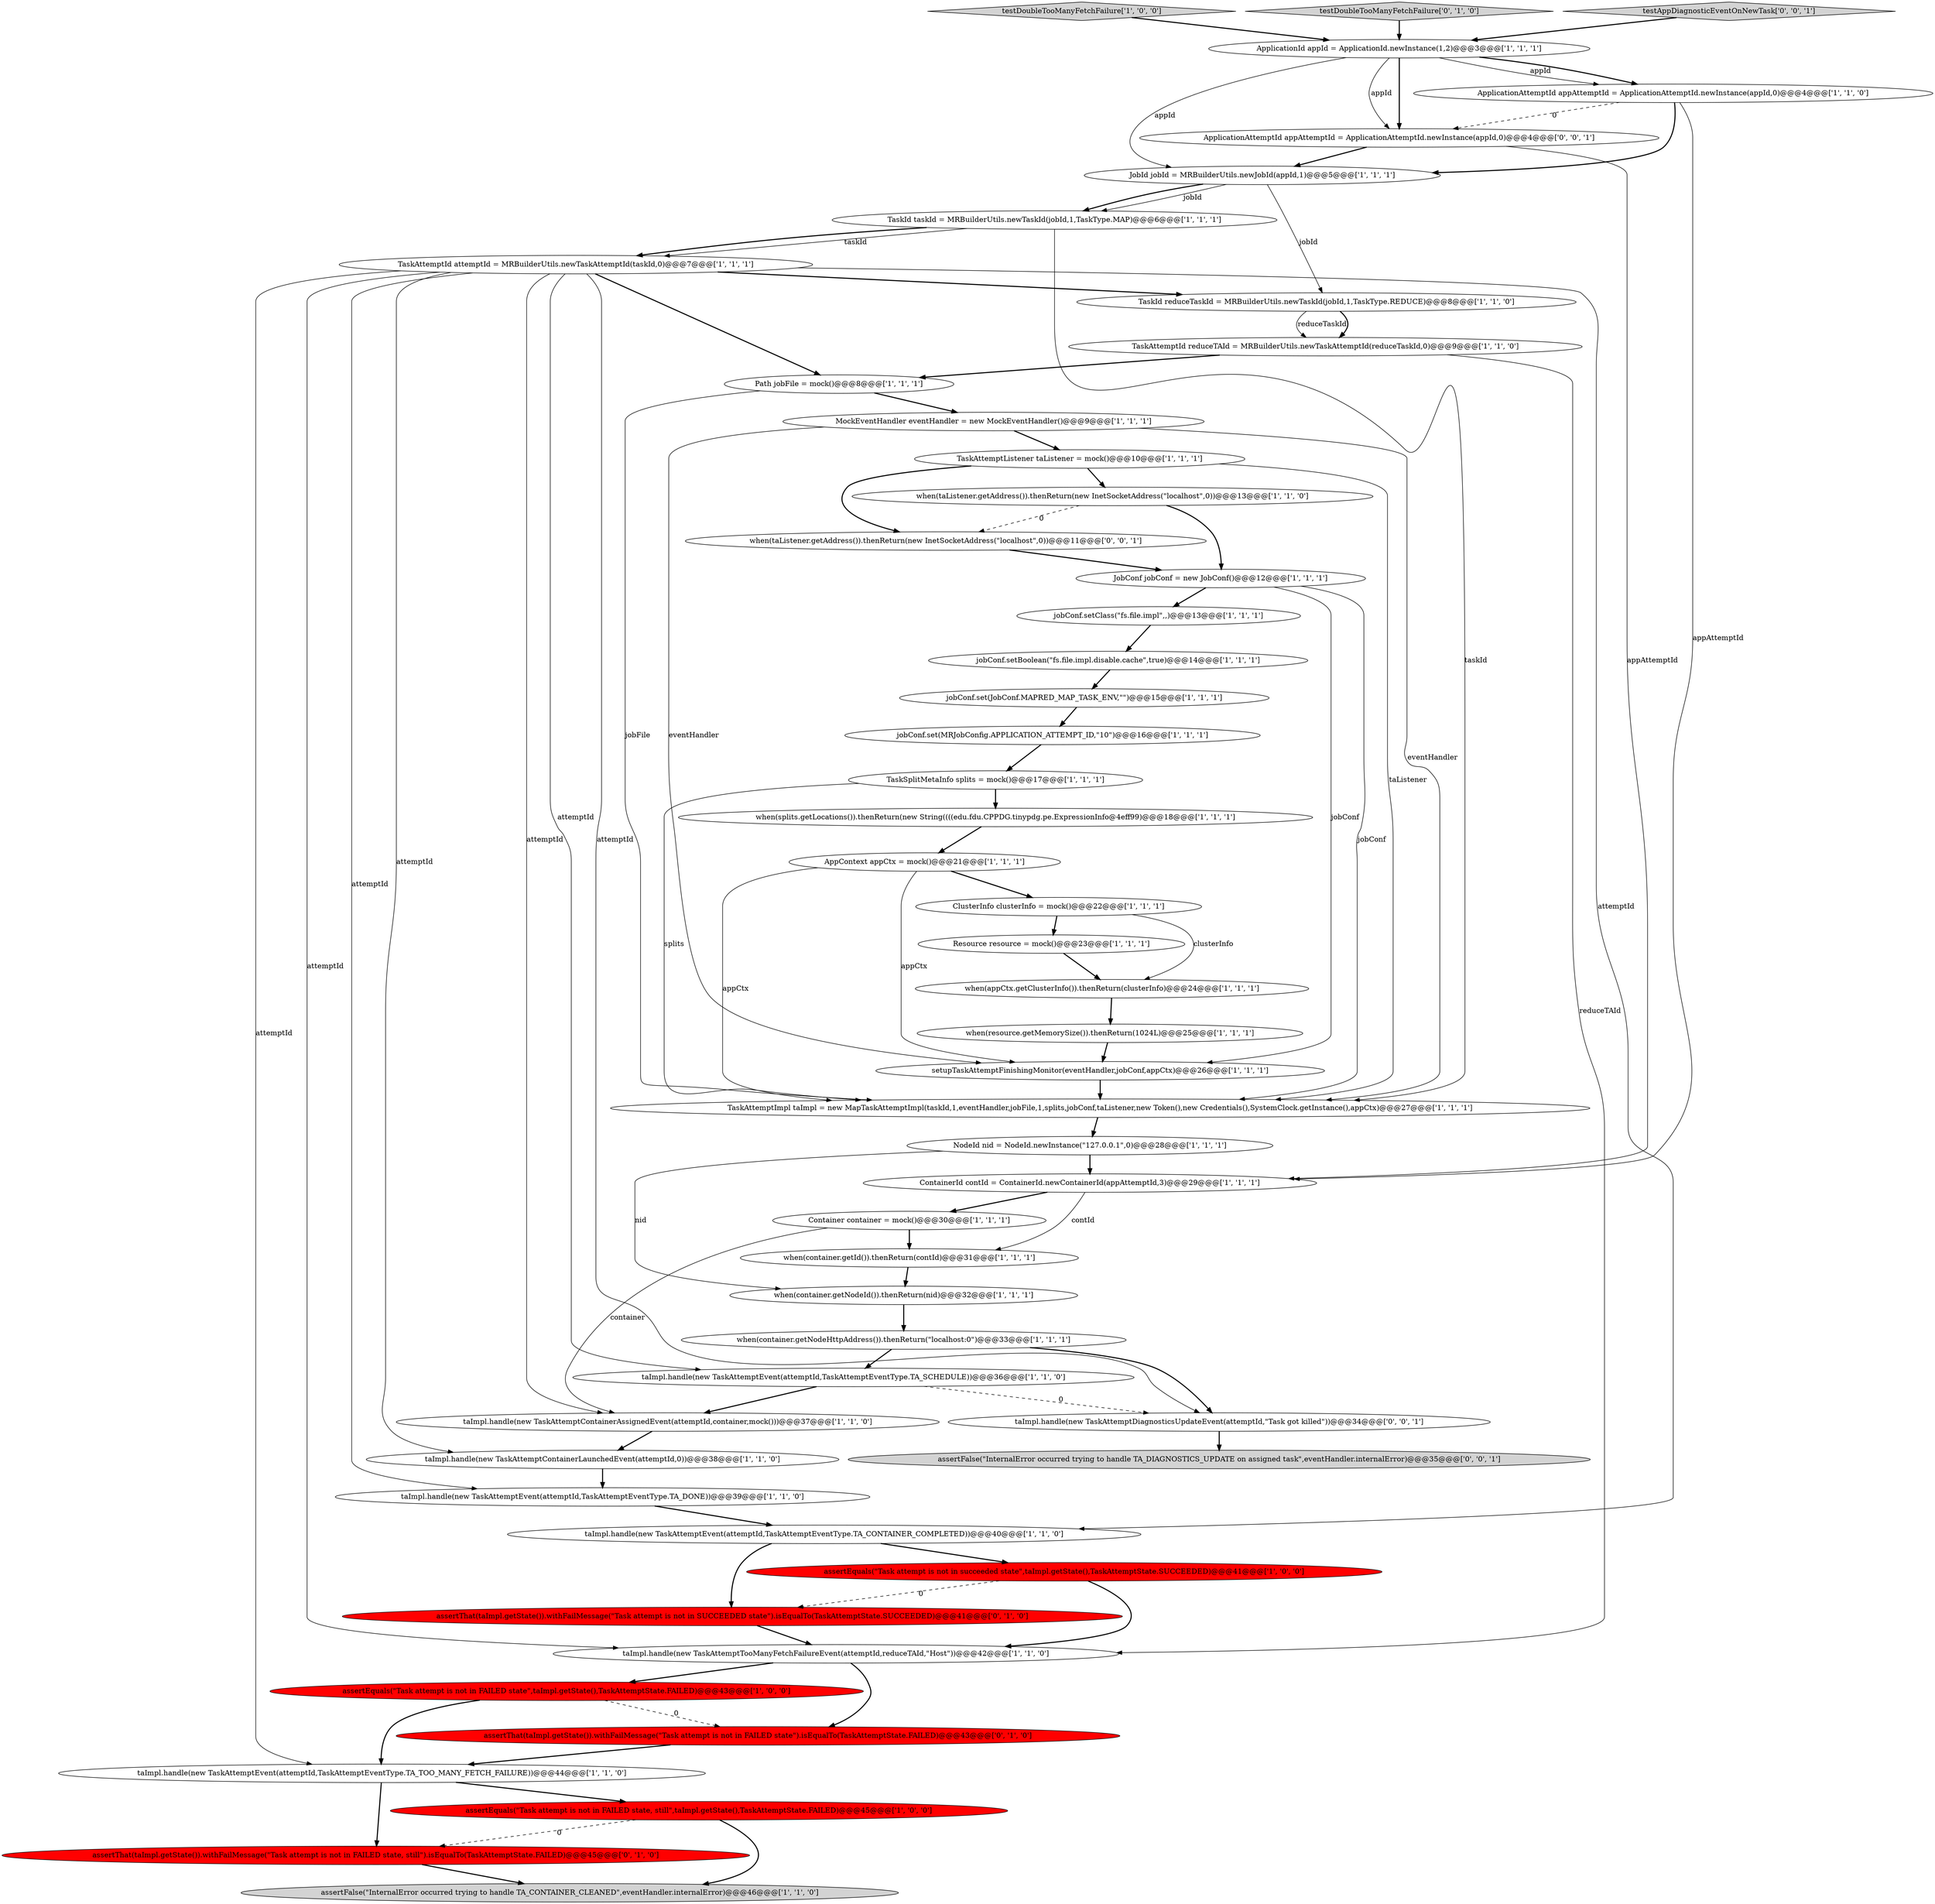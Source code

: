 digraph {
12 [style = filled, label = "assertEquals(\"Task attempt is not in succeeded state\",taImpl.getState(),TaskAttemptState.SUCCEEDED)@@@41@@@['1', '0', '0']", fillcolor = red, shape = ellipse image = "AAA1AAABBB1BBB"];
38 [style = filled, label = "jobConf.setClass(\"fs.file.impl\",,)@@@13@@@['1', '1', '1']", fillcolor = white, shape = ellipse image = "AAA0AAABBB1BBB"];
40 [style = filled, label = "assertFalse(\"InternalError occurred trying to handle TA_CONTAINER_CLEANED\",eventHandler.internalError)@@@46@@@['1', '1', '0']", fillcolor = lightgray, shape = ellipse image = "AAA0AAABBB1BBB"];
7 [style = filled, label = "ClusterInfo clusterInfo = mock()@@@22@@@['1', '1', '1']", fillcolor = white, shape = ellipse image = "AAA0AAABBB1BBB"];
10 [style = filled, label = "taImpl.handle(new TaskAttemptEvent(attemptId,TaskAttemptEventType.TA_DONE))@@@39@@@['1', '1', '0']", fillcolor = white, shape = ellipse image = "AAA0AAABBB1BBB"];
27 [style = filled, label = "TaskSplitMetaInfo splits = mock()@@@17@@@['1', '1', '1']", fillcolor = white, shape = ellipse image = "AAA0AAABBB1BBB"];
32 [style = filled, label = "JobConf jobConf = new JobConf()@@@12@@@['1', '1', '1']", fillcolor = white, shape = ellipse image = "AAA0AAABBB1BBB"];
23 [style = filled, label = "TaskAttemptListener taListener = mock()@@@10@@@['1', '1', '1']", fillcolor = white, shape = ellipse image = "AAA0AAABBB1BBB"];
33 [style = filled, label = "when(resource.getMemorySize()).thenReturn(1024L)@@@25@@@['1', '1', '1']", fillcolor = white, shape = ellipse image = "AAA0AAABBB1BBB"];
14 [style = filled, label = "taImpl.handle(new TaskAttemptContainerAssignedEvent(attemptId,container,mock()))@@@37@@@['1', '1', '0']", fillcolor = white, shape = ellipse image = "AAA0AAABBB1BBB"];
8 [style = filled, label = "taImpl.handle(new TaskAttemptEvent(attemptId,TaskAttemptEventType.TA_CONTAINER_COMPLETED))@@@40@@@['1', '1', '0']", fillcolor = white, shape = ellipse image = "AAA0AAABBB1BBB"];
25 [style = filled, label = "when(taListener.getAddress()).thenReturn(new InetSocketAddress(\"localhost\",0))@@@13@@@['1', '1', '0']", fillcolor = white, shape = ellipse image = "AAA0AAABBB1BBB"];
16 [style = filled, label = "when(splits.getLocations()).thenReturn(new String((((edu.fdu.CPPDG.tinypdg.pe.ExpressionInfo@4eff99)@@@18@@@['1', '1', '1']", fillcolor = white, shape = ellipse image = "AAA0AAABBB1BBB"];
19 [style = filled, label = "TaskAttemptImpl taImpl = new MapTaskAttemptImpl(taskId,1,eventHandler,jobFile,1,splits,jobConf,taListener,new Token(),new Credentials(),SystemClock.getInstance(),appCtx)@@@27@@@['1', '1', '1']", fillcolor = white, shape = ellipse image = "AAA0AAABBB1BBB"];
42 [style = filled, label = "TaskAttemptId attemptId = MRBuilderUtils.newTaskAttemptId(taskId,0)@@@7@@@['1', '1', '1']", fillcolor = white, shape = ellipse image = "AAA0AAABBB1BBB"];
2 [style = filled, label = "TaskId taskId = MRBuilderUtils.newTaskId(jobId,1,TaskType.MAP)@@@6@@@['1', '1', '1']", fillcolor = white, shape = ellipse image = "AAA0AAABBB1BBB"];
21 [style = filled, label = "Path jobFile = mock()@@@8@@@['1', '1', '1']", fillcolor = white, shape = ellipse image = "AAA0AAABBB1BBB"];
28 [style = filled, label = "when(container.getNodeId()).thenReturn(nid)@@@32@@@['1', '1', '1']", fillcolor = white, shape = ellipse image = "AAA0AAABBB1BBB"];
13 [style = filled, label = "ApplicationAttemptId appAttemptId = ApplicationAttemptId.newInstance(appId,0)@@@4@@@['1', '1', '0']", fillcolor = white, shape = ellipse image = "AAA0AAABBB1BBB"];
0 [style = filled, label = "ApplicationId appId = ApplicationId.newInstance(1,2)@@@3@@@['1', '1', '1']", fillcolor = white, shape = ellipse image = "AAA0AAABBB1BBB"];
39 [style = filled, label = "ContainerId contId = ContainerId.newContainerId(appAttemptId,3)@@@29@@@['1', '1', '1']", fillcolor = white, shape = ellipse image = "AAA0AAABBB1BBB"];
35 [style = filled, label = "when(container.getId()).thenReturn(contId)@@@31@@@['1', '1', '1']", fillcolor = white, shape = ellipse image = "AAA0AAABBB1BBB"];
20 [style = filled, label = "Resource resource = mock()@@@23@@@['1', '1', '1']", fillcolor = white, shape = ellipse image = "AAA0AAABBB1BBB"];
36 [style = filled, label = "when(appCtx.getClusterInfo()).thenReturn(clusterInfo)@@@24@@@['1', '1', '1']", fillcolor = white, shape = ellipse image = "AAA0AAABBB1BBB"];
6 [style = filled, label = "jobConf.set(JobConf.MAPRED_MAP_TASK_ENV,\"\")@@@15@@@['1', '1', '1']", fillcolor = white, shape = ellipse image = "AAA0AAABBB1BBB"];
26 [style = filled, label = "jobConf.set(MRJobConfig.APPLICATION_ATTEMPT_ID,\"10\")@@@16@@@['1', '1', '1']", fillcolor = white, shape = ellipse image = "AAA0AAABBB1BBB"];
45 [style = filled, label = "assertThat(taImpl.getState()).withFailMessage(\"Task attempt is not in SUCCEEDED state\").isEqualTo(TaskAttemptState.SUCCEEDED)@@@41@@@['0', '1', '0']", fillcolor = red, shape = ellipse image = "AAA1AAABBB2BBB"];
43 [style = filled, label = "assertThat(taImpl.getState()).withFailMessage(\"Task attempt is not in FAILED state, still\").isEqualTo(TaskAttemptState.FAILED)@@@45@@@['0', '1', '0']", fillcolor = red, shape = ellipse image = "AAA1AAABBB2BBB"];
41 [style = filled, label = "jobConf.setBoolean(\"fs.file.impl.disable.cache\",true)@@@14@@@['1', '1', '1']", fillcolor = white, shape = ellipse image = "AAA0AAABBB1BBB"];
22 [style = filled, label = "Container container = mock()@@@30@@@['1', '1', '1']", fillcolor = white, shape = ellipse image = "AAA0AAABBB1BBB"];
37 [style = filled, label = "setupTaskAttemptFinishingMonitor(eventHandler,jobConf,appCtx)@@@26@@@['1', '1', '1']", fillcolor = white, shape = ellipse image = "AAA0AAABBB1BBB"];
4 [style = filled, label = "testDoubleTooManyFetchFailure['1', '0', '0']", fillcolor = lightgray, shape = diamond image = "AAA0AAABBB1BBB"];
30 [style = filled, label = "NodeId nid = NodeId.newInstance(\"127.0.0.1\",0)@@@28@@@['1', '1', '1']", fillcolor = white, shape = ellipse image = "AAA0AAABBB1BBB"];
9 [style = filled, label = "taImpl.handle(new TaskAttemptEvent(attemptId,TaskAttemptEventType.TA_TOO_MANY_FETCH_FAILURE))@@@44@@@['1', '1', '0']", fillcolor = white, shape = ellipse image = "AAA0AAABBB1BBB"];
46 [style = filled, label = "assertThat(taImpl.getState()).withFailMessage(\"Task attempt is not in FAILED state\").isEqualTo(TaskAttemptState.FAILED)@@@43@@@['0', '1', '0']", fillcolor = red, shape = ellipse image = "AAA1AAABBB2BBB"];
48 [style = filled, label = "taImpl.handle(new TaskAttemptDiagnosticsUpdateEvent(attemptId,\"Task got killed\"))@@@34@@@['0', '0', '1']", fillcolor = white, shape = ellipse image = "AAA0AAABBB3BBB"];
5 [style = filled, label = "JobId jobId = MRBuilderUtils.newJobId(appId,1)@@@5@@@['1', '1', '1']", fillcolor = white, shape = ellipse image = "AAA0AAABBB1BBB"];
31 [style = filled, label = "when(container.getNodeHttpAddress()).thenReturn(\"localhost:0\")@@@33@@@['1', '1', '1']", fillcolor = white, shape = ellipse image = "AAA0AAABBB1BBB"];
1 [style = filled, label = "assertEquals(\"Task attempt is not in FAILED state\",taImpl.getState(),TaskAttemptState.FAILED)@@@43@@@['1', '0', '0']", fillcolor = red, shape = ellipse image = "AAA1AAABBB1BBB"];
17 [style = filled, label = "taImpl.handle(new TaskAttemptTooManyFetchFailureEvent(attemptId,reduceTAId,\"Host\"))@@@42@@@['1', '1', '0']", fillcolor = white, shape = ellipse image = "AAA0AAABBB1BBB"];
24 [style = filled, label = "MockEventHandler eventHandler = new MockEventHandler()@@@9@@@['1', '1', '1']", fillcolor = white, shape = ellipse image = "AAA0AAABBB1BBB"];
44 [style = filled, label = "testDoubleTooManyFetchFailure['0', '1', '0']", fillcolor = lightgray, shape = diamond image = "AAA0AAABBB2BBB"];
3 [style = filled, label = "taImpl.handle(new TaskAttemptEvent(attemptId,TaskAttemptEventType.TA_SCHEDULE))@@@36@@@['1', '1', '0']", fillcolor = white, shape = ellipse image = "AAA0AAABBB1BBB"];
50 [style = filled, label = "assertFalse(\"InternalError occurred trying to handle TA_DIAGNOSTICS_UPDATE on assigned task\",eventHandler.internalError)@@@35@@@['0', '0', '1']", fillcolor = lightgray, shape = ellipse image = "AAA0AAABBB3BBB"];
51 [style = filled, label = "testAppDiagnosticEventOnNewTask['0', '0', '1']", fillcolor = lightgray, shape = diamond image = "AAA0AAABBB3BBB"];
49 [style = filled, label = "when(taListener.getAddress()).thenReturn(new InetSocketAddress(\"localhost\",0))@@@11@@@['0', '0', '1']", fillcolor = white, shape = ellipse image = "AAA0AAABBB3BBB"];
18 [style = filled, label = "assertEquals(\"Task attempt is not in FAILED state, still\",taImpl.getState(),TaskAttemptState.FAILED)@@@45@@@['1', '0', '0']", fillcolor = red, shape = ellipse image = "AAA1AAABBB1BBB"];
15 [style = filled, label = "AppContext appCtx = mock()@@@21@@@['1', '1', '1']", fillcolor = white, shape = ellipse image = "AAA0AAABBB1BBB"];
34 [style = filled, label = "taImpl.handle(new TaskAttemptContainerLaunchedEvent(attemptId,0))@@@38@@@['1', '1', '0']", fillcolor = white, shape = ellipse image = "AAA0AAABBB1BBB"];
11 [style = filled, label = "TaskAttemptId reduceTAId = MRBuilderUtils.newTaskAttemptId(reduceTaskId,0)@@@9@@@['1', '1', '0']", fillcolor = white, shape = ellipse image = "AAA0AAABBB1BBB"];
29 [style = filled, label = "TaskId reduceTaskId = MRBuilderUtils.newTaskId(jobId,1,TaskType.REDUCE)@@@8@@@['1', '1', '0']", fillcolor = white, shape = ellipse image = "AAA0AAABBB1BBB"];
47 [style = filled, label = "ApplicationAttemptId appAttemptId = ApplicationAttemptId.newInstance(appId,0)@@@4@@@['0', '0', '1']", fillcolor = white, shape = ellipse image = "AAA0AAABBB3BBB"];
18->43 [style = dashed, label="0"];
29->11 [style = solid, label="reduceTaskId"];
0->13 [style = bold, label=""];
5->29 [style = solid, label="jobId"];
13->39 [style = solid, label="appAttemptId"];
21->24 [style = bold, label=""];
38->41 [style = bold, label=""];
9->43 [style = bold, label=""];
36->33 [style = bold, label=""];
42->29 [style = bold, label=""];
15->19 [style = solid, label="appCtx"];
43->40 [style = bold, label=""];
32->37 [style = solid, label="jobConf"];
42->34 [style = solid, label="attemptId"];
10->8 [style = bold, label=""];
31->48 [style = bold, label=""];
42->17 [style = solid, label="attemptId"];
7->36 [style = solid, label="clusterInfo"];
45->17 [style = bold, label=""];
42->21 [style = bold, label=""];
42->3 [style = solid, label="attemptId"];
23->49 [style = bold, label=""];
23->25 [style = bold, label=""];
11->17 [style = solid, label="reduceTAId"];
47->39 [style = solid, label="appAttemptId"];
0->13 [style = solid, label="appId"];
48->50 [style = bold, label=""];
32->19 [style = solid, label="jobConf"];
51->0 [style = bold, label=""];
41->6 [style = bold, label=""];
27->16 [style = bold, label=""];
4->0 [style = bold, label=""];
39->22 [style = bold, label=""];
49->32 [style = bold, label=""];
35->28 [style = bold, label=""];
5->2 [style = solid, label="jobId"];
26->27 [style = bold, label=""];
27->19 [style = solid, label="splits"];
1->46 [style = dashed, label="0"];
24->37 [style = solid, label="eventHandler"];
0->47 [style = solid, label="appId"];
13->5 [style = bold, label=""];
31->3 [style = bold, label=""];
29->11 [style = bold, label=""];
3->48 [style = dashed, label="0"];
17->46 [style = bold, label=""];
6->26 [style = bold, label=""];
46->9 [style = bold, label=""];
12->45 [style = dashed, label="0"];
17->1 [style = bold, label=""];
28->31 [style = bold, label=""];
11->21 [style = bold, label=""];
18->40 [style = bold, label=""];
12->17 [style = bold, label=""];
7->20 [style = bold, label=""];
25->49 [style = dashed, label="0"];
1->9 [style = bold, label=""];
24->19 [style = solid, label="eventHandler"];
2->42 [style = solid, label="taskId"];
9->18 [style = bold, label=""];
30->28 [style = solid, label="nid"];
8->45 [style = bold, label=""];
47->5 [style = bold, label=""];
23->19 [style = solid, label="taListener"];
2->19 [style = solid, label="taskId"];
33->37 [style = bold, label=""];
22->35 [style = bold, label=""];
8->12 [style = bold, label=""];
20->36 [style = bold, label=""];
24->23 [style = bold, label=""];
16->15 [style = bold, label=""];
22->14 [style = solid, label="container"];
15->7 [style = bold, label=""];
42->8 [style = solid, label="attemptId"];
21->19 [style = solid, label="jobFile"];
3->14 [style = bold, label=""];
42->9 [style = solid, label="attemptId"];
25->32 [style = bold, label=""];
42->14 [style = solid, label="attemptId"];
14->34 [style = bold, label=""];
34->10 [style = bold, label=""];
39->35 [style = solid, label="contId"];
0->5 [style = solid, label="appId"];
32->38 [style = bold, label=""];
5->2 [style = bold, label=""];
0->47 [style = bold, label=""];
15->37 [style = solid, label="appCtx"];
30->39 [style = bold, label=""];
42->10 [style = solid, label="attemptId"];
42->48 [style = solid, label="attemptId"];
13->47 [style = dashed, label="0"];
37->19 [style = bold, label=""];
2->42 [style = bold, label=""];
44->0 [style = bold, label=""];
19->30 [style = bold, label=""];
}
